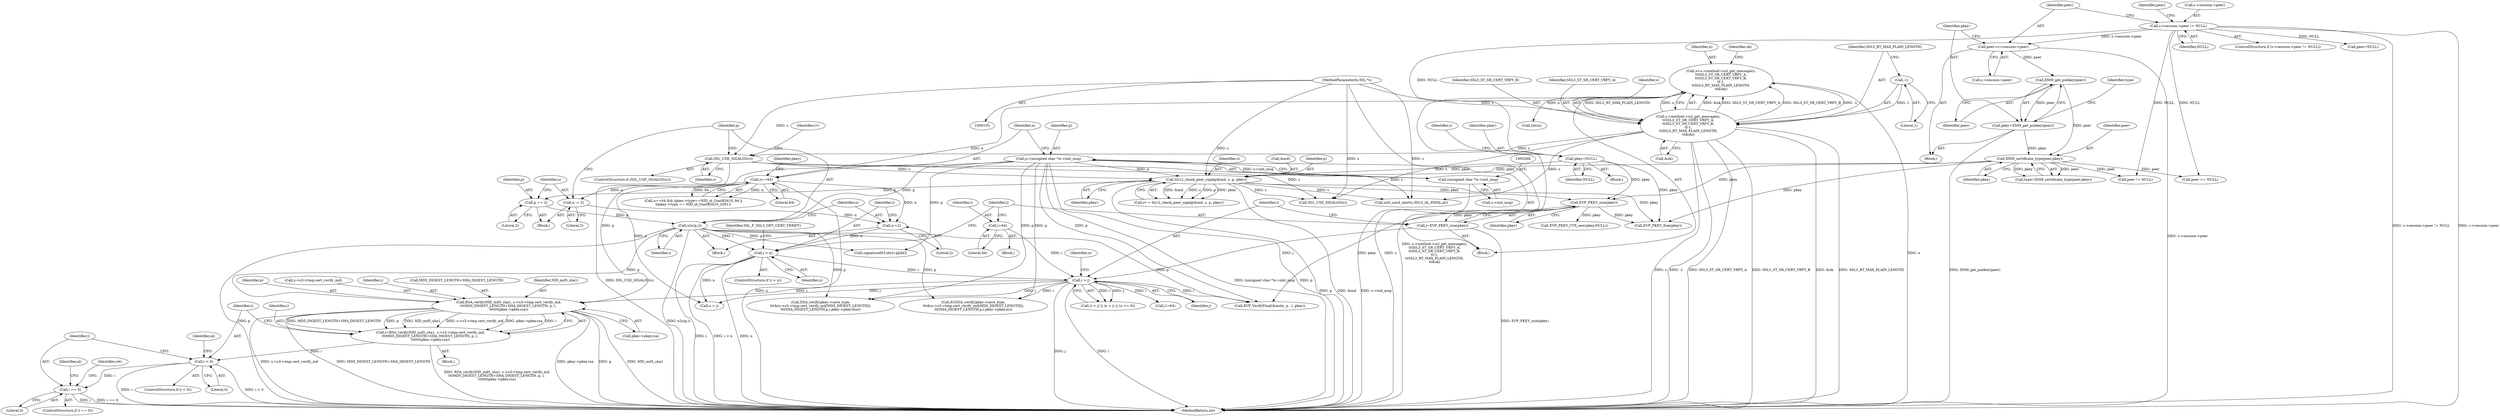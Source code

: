 digraph "0_openssl_1421e0c584ae9120ca1b88098f13d6d2e90b83a3@pointer" {
"1000465" [label="(Call,RSA_verify(NID_md5_sha1, s->s3->tmp.cert_verify_md,\n\t\t\tMD5_DIGEST_LENGTH+SHA_DIGEST_LENGTH, p, i, \n\t\t\t\t\t\t\tpkey->pkey.rsa))"];
"1000338" [label="(Call,n2s(p,i))"];
"1000332" [label="(Call,p += 2)"];
"1000301" [label="(Call,tls12_check_peer_sigalg(&md, s, p, pkey))"];
"1000295" [label="(Call,SSL_USE_SIGALGS(s))"];
"1000137" [label="(Call,s->method->ssl_get_message(s,\n\t\tSSL3_ST_SR_CERT_VRFY_A,\n\t\tSSL3_ST_SR_CERT_VRFY_B,\n\t\t-1,\n\t\tSSL3_RT_MAX_PLAIN_LENGTH,\n\t\t&ok))"];
"1000106" [label="(MethodParameterIn,SSL *s)"];
"1000141" [label="(Call,-1)"];
"1000265" [label="(Call,p=(unsigned char *)s->init_msg)"];
"1000267" [label="(Call,(unsigned char *)s->init_msg)"];
"1000183" [label="(Call,pkey=NULL)"];
"1000154" [label="(Call,s->session->peer != NULL)"];
"1000175" [label="(Call,X509_certificate_type(peer,pkey))"];
"1000171" [label="(Call,X509_get_pubkey(peer))"];
"1000162" [label="(Call,peer=s->session->peer)"];
"1000169" [label="(Call,pkey=X509_get_pubkey(peer))"];
"1000362" [label="(Call,i > j)"];
"1000289" [label="(Call,i=64)"];
"1000345" [label="(Call,i > n)"];
"1000341" [label="(Call,n-=2)"];
"1000335" [label="(Call,n -= 2)"];
"1000274" [label="(Call,n==64)"];
"1000135" [label="(Call,n=s->method->ssl_get_message(s,\n\t\tSSL3_ST_SR_CERT_VRFY_A,\n\t\tSSL3_ST_SR_CERT_VRFY_B,\n\t\t-1,\n\t\tSSL3_RT_MAX_PLAIN_LENGTH,\n\t\t&ok))"];
"1000356" [label="(Call,j=EVP_PKEY_size(pkey))"];
"1000358" [label="(Call,EVP_PKEY_size(pkey))"];
"1000463" [label="(Call,i=RSA_verify(NID_md5_sha1, s->s3->tmp.cert_verify_md,\n\t\t\tMD5_DIGEST_LENGTH+SHA_DIGEST_LENGTH, p, i, \n\t\t\t\t\t\t\tpkey->pkey.rsa))"];
"1000485" [label="(Call,i < 0)"];
"1000497" [label="(Call,i == 0)"];
"1000135" [label="(Call,n=s->method->ssl_get_message(s,\n\t\tSSL3_ST_SR_CERT_VRFY_A,\n\t\tSSL3_ST_SR_CERT_VRFY_B,\n\t\t-1,\n\t\tSSL3_RT_MAX_PLAIN_LENGTH,\n\t\t&ok))"];
"1000274" [label="(Call,n==64)"];
"1000150" [label="(Call,(int)n)"];
"1000357" [label="(Identifier,j)"];
"1000163" [label="(Identifier,peer)"];
"1000478" [label="(Identifier,i)"];
"1000191" [label="(Identifier,s)"];
"1000161" [label="(Block,)"];
"1000484" [label="(ControlStructure,if (i < 0))"];
"1000686" [label="(Identifier,ret)"];
"1000639" [label="(Call,signature[63-idx]=p[idx])"];
"1000280" [label="(Identifier,pkey)"];
"1000176" [label="(Identifier,peer)"];
"1000498" [label="(Identifier,i)"];
"1000266" [label="(Identifier,p)"];
"1000179" [label="(Block,)"];
"1000490" [label="(Identifier,al)"];
"1000297" [label="(Block,)"];
"1000107" [label="(Block,)"];
"1000291" [label="(Literal,64)"];
"1000143" [label="(Identifier,SSL3_RT_MAX_PLAIN_LENGTH)"];
"1000275" [label="(Identifier,n)"];
"1000154" [label="(Call,s->session->peer != NULL)"];
"1000345" [label="(Call,i > n)"];
"1000304" [label="(Identifier,s)"];
"1000440" [label="(Call,EVP_VerifyFinal(&mctx, p , i, pkey))"];
"1000366" [label="(Call,n > j)"];
"1000172" [label="(Identifier,peer)"];
"1000344" [label="(ControlStructure,if (i > n))"];
"1000487" [label="(Literal,0)"];
"1000485" [label="(Call,i < 0)"];
"1000463" [label="(Call,i=RSA_verify(NID_md5_sha1, s->s3->tmp.cert_verify_md,\n\t\t\tMD5_DIGEST_LENGTH+SHA_DIGEST_LENGTH, p, i, \n\t\t\t\t\t\t\tpkey->pkey.rsa))"];
"1000183" [label="(Call,pkey=NULL)"];
"1000356" [label="(Call,j=EVP_PKEY_size(pkey))"];
"1000479" [label="(Call,pkey->pkey.rsa)"];
"1000306" [label="(Identifier,pkey)"];
"1000361" [label="(Call,(i > j) || (n > j) || (n <= 0))"];
"1000293" [label="(Block,)"];
"1000185" [label="(Identifier,NULL)"];
"1000497" [label="(Call,i == 0)"];
"1000300" [label="(Identifier,rv)"];
"1000518" [label="(Call,DSA_verify(pkey->save_type,\n\t\t\t&(s->s3->tmp.cert_verify_md[MD5_DIGEST_LENGTH]),\n\t\t\tSHA_DIGEST_LENGTH,p,i,pkey->pkey.dsa))"];
"1000340" [label="(Identifier,i)"];
"1000288" [label="(Block,)"];
"1000142" [label="(Literal,1)"];
"1000294" [label="(ControlStructure,if (SSL_USE_SIGALGS(s)))"];
"1000621" [label="(Call,i!=64)"];
"1000177" [label="(Identifier,pkey)"];
"1000499" [label="(Literal,0)"];
"1000148" [label="(Identifier,ok)"];
"1000170" [label="(Identifier,pkey)"];
"1000339" [label="(Identifier,p)"];
"1000140" [label="(Identifier,SSL3_ST_SR_CERT_VRFY_B)"];
"1000367" [label="(Identifier,n)"];
"1000299" [label="(Call,rv = tls12_check_peer_sigalg(&md, s, p, pkey))"];
"1000364" [label="(Identifier,j)"];
"1000290" [label="(Identifier,i)"];
"1000464" [label="(Identifier,i)"];
"1000174" [label="(Identifier,type)"];
"1000363" [label="(Identifier,i)"];
"1000350" [label="(Identifier,SSL_F_SSL3_GET_CERT_VERIFY)"];
"1000164" [label="(Call,s->session->peer)"];
"1000184" [label="(Identifier,pkey)"];
"1000381" [label="(Call,SSL_USE_SIGALGS(s))"];
"1000731" [label="(MethodReturn,int)"];
"1000359" [label="(Identifier,pkey)"];
"1000141" [label="(Call,-1)"];
"1000346" [label="(Identifier,i)"];
"1000343" [label="(Literal,2)"];
"1000139" [label="(Identifier,SSL3_ST_SR_CERT_VRFY_A)"];
"1000332" [label="(Call,p += 2)"];
"1000267" [label="(Call,(unsigned char *)s->init_msg)"];
"1000333" [label="(Identifier,p)"];
"1000474" [label="(Call,MD5_DIGEST_LENGTH+SHA_DIGEST_LENGTH)"];
"1000342" [label="(Identifier,n)"];
"1000160" [label="(Identifier,NULL)"];
"1000138" [label="(Identifier,s)"];
"1000295" [label="(Call,SSL_USE_SIGALGS(s))"];
"1000302" [label="(Call,&md)"];
"1000615" [label="(Call,EVP_PKEY_CTX_new(pkey,NULL))"];
"1000727" [label="(Call,EVP_PKEY_free(pkey))"];
"1000496" [label="(ControlStructure,if (i == 0))"];
"1000169" [label="(Call,pkey=X509_get_pubkey(peer))"];
"1000136" [label="(Identifier,n)"];
"1000296" [label="(Identifier,s)"];
"1000692" [label="(Call,ssl3_send_alert(s,SSL3_AL_FATAL,al))"];
"1000358" [label="(Call,EVP_PKEY_size(pkey))"];
"1000181" [label="(Identifier,peer)"];
"1000338" [label="(Call,n2s(p,i))"];
"1000466" [label="(Identifier,NID_md5_sha1)"];
"1000477" [label="(Identifier,p)"];
"1000467" [label="(Call,s->s3->tmp.cert_verify_md)"];
"1000153" [label="(ControlStructure,if (s->session->peer != NULL))"];
"1000180" [label="(Call,peer=NULL)"];
"1000144" [label="(Call,&ok)"];
"1000137" [label="(Call,s->method->ssl_get_message(s,\n\t\tSSL3_ST_SR_CERT_VRFY_A,\n\t\tSSL3_ST_SR_CERT_VRFY_B,\n\t\t-1,\n\t\tSSL3_RT_MAX_PLAIN_LENGTH,\n\t\t&ok))"];
"1000486" [label="(Identifier,i)"];
"1000269" [label="(Call,s->init_msg)"];
"1000273" [label="(Call,n==64 && (pkey->type==NID_id_GostR3410_94 ||\n\t\tpkey->type == NID_id_GostR3410_2001))"];
"1000265" [label="(Call,p=(unsigned char *)s->init_msg)"];
"1000175" [label="(Call,X509_certificate_type(peer,pkey))"];
"1000162" [label="(Call,peer=s->session->peer)"];
"1000155" [label="(Call,s->session->peer)"];
"1000562" [label="(Call,ECDSA_verify(pkey->save_type,\n\t\t\t&(s->s3->tmp.cert_verify_md[MD5_DIGEST_LENGTH]),\n\t\t\tSHA_DIGEST_LENGTH,p,i,pkey->pkey.ec))"];
"1000465" [label="(Call,RSA_verify(NID_md5_sha1, s->s3->tmp.cert_verify_md,\n\t\t\tMD5_DIGEST_LENGTH+SHA_DIGEST_LENGTH, p, i, \n\t\t\t\t\t\t\tpkey->pkey.rsa))"];
"1000334" [label="(Literal,2)"];
"1000502" [label="(Identifier,al)"];
"1000305" [label="(Identifier,p)"];
"1000289" [label="(Call,i=64)"];
"1000341" [label="(Call,n-=2)"];
"1000462" [label="(Block,)"];
"1000173" [label="(Call,type=X509_certificate_type(peer,pkey))"];
"1000301" [label="(Call,tls12_check_peer_sigalg(&md, s, p, pkey))"];
"1000208" [label="(Call,peer != NULL)"];
"1000227" [label="(Call,peer == NULL)"];
"1000347" [label="(Identifier,n)"];
"1000335" [label="(Call,n -= 2)"];
"1000337" [label="(Literal,2)"];
"1000336" [label="(Identifier,n)"];
"1000106" [label="(MethodParameterIn,SSL *s)"];
"1000276" [label="(Literal,64)"];
"1000171" [label="(Call,X509_get_pubkey(peer))"];
"1000362" [label="(Call,i > j)"];
"1000465" -> "1000463"  [label="AST: "];
"1000465" -> "1000479"  [label="CFG: "];
"1000466" -> "1000465"  [label="AST: "];
"1000467" -> "1000465"  [label="AST: "];
"1000474" -> "1000465"  [label="AST: "];
"1000477" -> "1000465"  [label="AST: "];
"1000478" -> "1000465"  [label="AST: "];
"1000479" -> "1000465"  [label="AST: "];
"1000463" -> "1000465"  [label="CFG: "];
"1000465" -> "1000731"  [label="DDG: s->s3->tmp.cert_verify_md"];
"1000465" -> "1000731"  [label="DDG: MD5_DIGEST_LENGTH+SHA_DIGEST_LENGTH"];
"1000465" -> "1000731"  [label="DDG: pkey->pkey.rsa"];
"1000465" -> "1000731"  [label="DDG: p"];
"1000465" -> "1000731"  [label="DDG: NID_md5_sha1"];
"1000465" -> "1000463"  [label="DDG: MD5_DIGEST_LENGTH+SHA_DIGEST_LENGTH"];
"1000465" -> "1000463"  [label="DDG: p"];
"1000465" -> "1000463"  [label="DDG: NID_md5_sha1"];
"1000465" -> "1000463"  [label="DDG: s->s3->tmp.cert_verify_md"];
"1000465" -> "1000463"  [label="DDG: pkey->pkey.rsa"];
"1000465" -> "1000463"  [label="DDG: i"];
"1000338" -> "1000465"  [label="DDG: p"];
"1000265" -> "1000465"  [label="DDG: p"];
"1000362" -> "1000465"  [label="DDG: i"];
"1000338" -> "1000293"  [label="AST: "];
"1000338" -> "1000340"  [label="CFG: "];
"1000339" -> "1000338"  [label="AST: "];
"1000340" -> "1000338"  [label="AST: "];
"1000342" -> "1000338"  [label="CFG: "];
"1000338" -> "1000731"  [label="DDG: p"];
"1000338" -> "1000731"  [label="DDG: n2s(p,i)"];
"1000332" -> "1000338"  [label="DDG: p"];
"1000265" -> "1000338"  [label="DDG: p"];
"1000338" -> "1000345"  [label="DDG: i"];
"1000338" -> "1000440"  [label="DDG: p"];
"1000338" -> "1000518"  [label="DDG: p"];
"1000338" -> "1000562"  [label="DDG: p"];
"1000338" -> "1000639"  [label="DDG: p"];
"1000332" -> "1000297"  [label="AST: "];
"1000332" -> "1000334"  [label="CFG: "];
"1000333" -> "1000332"  [label="AST: "];
"1000334" -> "1000332"  [label="AST: "];
"1000336" -> "1000332"  [label="CFG: "];
"1000301" -> "1000332"  [label="DDG: p"];
"1000301" -> "1000299"  [label="AST: "];
"1000301" -> "1000306"  [label="CFG: "];
"1000302" -> "1000301"  [label="AST: "];
"1000304" -> "1000301"  [label="AST: "];
"1000305" -> "1000301"  [label="AST: "];
"1000306" -> "1000301"  [label="AST: "];
"1000299" -> "1000301"  [label="CFG: "];
"1000301" -> "1000731"  [label="DDG: p"];
"1000301" -> "1000731"  [label="DDG: &md"];
"1000301" -> "1000299"  [label="DDG: &md"];
"1000301" -> "1000299"  [label="DDG: s"];
"1000301" -> "1000299"  [label="DDG: p"];
"1000301" -> "1000299"  [label="DDG: pkey"];
"1000295" -> "1000301"  [label="DDG: s"];
"1000106" -> "1000301"  [label="DDG: s"];
"1000265" -> "1000301"  [label="DDG: p"];
"1000183" -> "1000301"  [label="DDG: pkey"];
"1000175" -> "1000301"  [label="DDG: pkey"];
"1000301" -> "1000358"  [label="DDG: pkey"];
"1000301" -> "1000381"  [label="DDG: s"];
"1000301" -> "1000692"  [label="DDG: s"];
"1000301" -> "1000727"  [label="DDG: pkey"];
"1000295" -> "1000294"  [label="AST: "];
"1000295" -> "1000296"  [label="CFG: "];
"1000296" -> "1000295"  [label="AST: "];
"1000300" -> "1000295"  [label="CFG: "];
"1000339" -> "1000295"  [label="CFG: "];
"1000295" -> "1000731"  [label="DDG: SSL_USE_SIGALGS(s)"];
"1000137" -> "1000295"  [label="DDG: s"];
"1000106" -> "1000295"  [label="DDG: s"];
"1000295" -> "1000381"  [label="DDG: s"];
"1000295" -> "1000692"  [label="DDG: s"];
"1000137" -> "1000135"  [label="AST: "];
"1000137" -> "1000144"  [label="CFG: "];
"1000138" -> "1000137"  [label="AST: "];
"1000139" -> "1000137"  [label="AST: "];
"1000140" -> "1000137"  [label="AST: "];
"1000141" -> "1000137"  [label="AST: "];
"1000143" -> "1000137"  [label="AST: "];
"1000144" -> "1000137"  [label="AST: "];
"1000135" -> "1000137"  [label="CFG: "];
"1000137" -> "1000731"  [label="DDG: -1"];
"1000137" -> "1000731"  [label="DDG: SSL3_ST_SR_CERT_VRFY_A"];
"1000137" -> "1000731"  [label="DDG: SSL3_ST_SR_CERT_VRFY_B"];
"1000137" -> "1000731"  [label="DDG: &ok"];
"1000137" -> "1000731"  [label="DDG: SSL3_RT_MAX_PLAIN_LENGTH"];
"1000137" -> "1000731"  [label="DDG: s"];
"1000137" -> "1000135"  [label="DDG: &ok"];
"1000137" -> "1000135"  [label="DDG: SSL3_ST_SR_CERT_VRFY_A"];
"1000137" -> "1000135"  [label="DDG: SSL3_ST_SR_CERT_VRFY_B"];
"1000137" -> "1000135"  [label="DDG: -1"];
"1000137" -> "1000135"  [label="DDG: SSL3_RT_MAX_PLAIN_LENGTH"];
"1000137" -> "1000135"  [label="DDG: s"];
"1000106" -> "1000137"  [label="DDG: s"];
"1000141" -> "1000137"  [label="DDG: 1"];
"1000137" -> "1000381"  [label="DDG: s"];
"1000137" -> "1000692"  [label="DDG: s"];
"1000106" -> "1000105"  [label="AST: "];
"1000106" -> "1000731"  [label="DDG: s"];
"1000106" -> "1000381"  [label="DDG: s"];
"1000106" -> "1000692"  [label="DDG: s"];
"1000141" -> "1000142"  [label="CFG: "];
"1000142" -> "1000141"  [label="AST: "];
"1000143" -> "1000141"  [label="CFG: "];
"1000265" -> "1000107"  [label="AST: "];
"1000265" -> "1000267"  [label="CFG: "];
"1000266" -> "1000265"  [label="AST: "];
"1000267" -> "1000265"  [label="AST: "];
"1000275" -> "1000265"  [label="CFG: "];
"1000265" -> "1000731"  [label="DDG: (unsigned char *)s->init_msg"];
"1000265" -> "1000731"  [label="DDG: p"];
"1000267" -> "1000265"  [label="DDG: s->init_msg"];
"1000265" -> "1000440"  [label="DDG: p"];
"1000265" -> "1000518"  [label="DDG: p"];
"1000265" -> "1000562"  [label="DDG: p"];
"1000265" -> "1000639"  [label="DDG: p"];
"1000267" -> "1000269"  [label="CFG: "];
"1000268" -> "1000267"  [label="AST: "];
"1000269" -> "1000267"  [label="AST: "];
"1000267" -> "1000731"  [label="DDG: s->init_msg"];
"1000183" -> "1000179"  [label="AST: "];
"1000183" -> "1000185"  [label="CFG: "];
"1000184" -> "1000183"  [label="AST: "];
"1000185" -> "1000183"  [label="AST: "];
"1000191" -> "1000183"  [label="CFG: "];
"1000154" -> "1000183"  [label="DDG: NULL"];
"1000183" -> "1000358"  [label="DDG: pkey"];
"1000183" -> "1000727"  [label="DDG: pkey"];
"1000154" -> "1000153"  [label="AST: "];
"1000154" -> "1000160"  [label="CFG: "];
"1000155" -> "1000154"  [label="AST: "];
"1000160" -> "1000154"  [label="AST: "];
"1000163" -> "1000154"  [label="CFG: "];
"1000181" -> "1000154"  [label="CFG: "];
"1000154" -> "1000731"  [label="DDG: s->session->peer"];
"1000154" -> "1000731"  [label="DDG: s->session->peer != NULL"];
"1000154" -> "1000162"  [label="DDG: s->session->peer"];
"1000154" -> "1000180"  [label="DDG: NULL"];
"1000154" -> "1000208"  [label="DDG: NULL"];
"1000154" -> "1000227"  [label="DDG: NULL"];
"1000175" -> "1000173"  [label="AST: "];
"1000175" -> "1000177"  [label="CFG: "];
"1000176" -> "1000175"  [label="AST: "];
"1000177" -> "1000175"  [label="AST: "];
"1000173" -> "1000175"  [label="CFG: "];
"1000175" -> "1000173"  [label="DDG: peer"];
"1000175" -> "1000173"  [label="DDG: pkey"];
"1000171" -> "1000175"  [label="DDG: peer"];
"1000169" -> "1000175"  [label="DDG: pkey"];
"1000175" -> "1000208"  [label="DDG: peer"];
"1000175" -> "1000227"  [label="DDG: peer"];
"1000175" -> "1000358"  [label="DDG: pkey"];
"1000175" -> "1000727"  [label="DDG: pkey"];
"1000171" -> "1000169"  [label="AST: "];
"1000171" -> "1000172"  [label="CFG: "];
"1000172" -> "1000171"  [label="AST: "];
"1000169" -> "1000171"  [label="CFG: "];
"1000171" -> "1000169"  [label="DDG: peer"];
"1000162" -> "1000171"  [label="DDG: peer"];
"1000162" -> "1000161"  [label="AST: "];
"1000162" -> "1000164"  [label="CFG: "];
"1000163" -> "1000162"  [label="AST: "];
"1000164" -> "1000162"  [label="AST: "];
"1000170" -> "1000162"  [label="CFG: "];
"1000162" -> "1000731"  [label="DDG: s->session->peer"];
"1000169" -> "1000161"  [label="AST: "];
"1000170" -> "1000169"  [label="AST: "];
"1000174" -> "1000169"  [label="CFG: "];
"1000169" -> "1000731"  [label="DDG: X509_get_pubkey(peer)"];
"1000362" -> "1000361"  [label="AST: "];
"1000362" -> "1000364"  [label="CFG: "];
"1000363" -> "1000362"  [label="AST: "];
"1000364" -> "1000362"  [label="AST: "];
"1000367" -> "1000362"  [label="CFG: "];
"1000361" -> "1000362"  [label="CFG: "];
"1000362" -> "1000731"  [label="DDG: j"];
"1000362" -> "1000731"  [label="DDG: i"];
"1000362" -> "1000361"  [label="DDG: i"];
"1000362" -> "1000361"  [label="DDG: j"];
"1000289" -> "1000362"  [label="DDG: i"];
"1000345" -> "1000362"  [label="DDG: i"];
"1000356" -> "1000362"  [label="DDG: j"];
"1000362" -> "1000366"  [label="DDG: j"];
"1000362" -> "1000440"  [label="DDG: i"];
"1000362" -> "1000518"  [label="DDG: i"];
"1000362" -> "1000562"  [label="DDG: i"];
"1000362" -> "1000621"  [label="DDG: i"];
"1000289" -> "1000288"  [label="AST: "];
"1000289" -> "1000291"  [label="CFG: "];
"1000290" -> "1000289"  [label="AST: "];
"1000291" -> "1000289"  [label="AST: "];
"1000357" -> "1000289"  [label="CFG: "];
"1000345" -> "1000344"  [label="AST: "];
"1000345" -> "1000347"  [label="CFG: "];
"1000346" -> "1000345"  [label="AST: "];
"1000347" -> "1000345"  [label="AST: "];
"1000350" -> "1000345"  [label="CFG: "];
"1000357" -> "1000345"  [label="CFG: "];
"1000345" -> "1000731"  [label="DDG: n"];
"1000345" -> "1000731"  [label="DDG: i"];
"1000345" -> "1000731"  [label="DDG: i > n"];
"1000341" -> "1000345"  [label="DDG: n"];
"1000345" -> "1000366"  [label="DDG: n"];
"1000341" -> "1000293"  [label="AST: "];
"1000341" -> "1000343"  [label="CFG: "];
"1000342" -> "1000341"  [label="AST: "];
"1000343" -> "1000341"  [label="AST: "];
"1000346" -> "1000341"  [label="CFG: "];
"1000335" -> "1000341"  [label="DDG: n"];
"1000274" -> "1000341"  [label="DDG: n"];
"1000335" -> "1000297"  [label="AST: "];
"1000335" -> "1000337"  [label="CFG: "];
"1000336" -> "1000335"  [label="AST: "];
"1000337" -> "1000335"  [label="AST: "];
"1000339" -> "1000335"  [label="CFG: "];
"1000274" -> "1000335"  [label="DDG: n"];
"1000274" -> "1000273"  [label="AST: "];
"1000274" -> "1000276"  [label="CFG: "];
"1000275" -> "1000274"  [label="AST: "];
"1000276" -> "1000274"  [label="AST: "];
"1000280" -> "1000274"  [label="CFG: "];
"1000273" -> "1000274"  [label="CFG: "];
"1000274" -> "1000731"  [label="DDG: n"];
"1000274" -> "1000273"  [label="DDG: n"];
"1000274" -> "1000273"  [label="DDG: 64"];
"1000135" -> "1000274"  [label="DDG: n"];
"1000274" -> "1000366"  [label="DDG: n"];
"1000135" -> "1000107"  [label="AST: "];
"1000136" -> "1000135"  [label="AST: "];
"1000148" -> "1000135"  [label="CFG: "];
"1000135" -> "1000731"  [label="DDG: n"];
"1000135" -> "1000731"  [label="DDG: s->method->ssl_get_message(s,\n\t\tSSL3_ST_SR_CERT_VRFY_A,\n\t\tSSL3_ST_SR_CERT_VRFY_B,\n\t\t-1,\n\t\tSSL3_RT_MAX_PLAIN_LENGTH,\n\t\t&ok)"];
"1000135" -> "1000150"  [label="DDG: n"];
"1000356" -> "1000107"  [label="AST: "];
"1000356" -> "1000358"  [label="CFG: "];
"1000357" -> "1000356"  [label="AST: "];
"1000358" -> "1000356"  [label="AST: "];
"1000363" -> "1000356"  [label="CFG: "];
"1000356" -> "1000731"  [label="DDG: EVP_PKEY_size(pkey)"];
"1000358" -> "1000356"  [label="DDG: pkey"];
"1000358" -> "1000359"  [label="CFG: "];
"1000359" -> "1000358"  [label="AST: "];
"1000358" -> "1000440"  [label="DDG: pkey"];
"1000358" -> "1000615"  [label="DDG: pkey"];
"1000358" -> "1000727"  [label="DDG: pkey"];
"1000463" -> "1000462"  [label="AST: "];
"1000464" -> "1000463"  [label="AST: "];
"1000486" -> "1000463"  [label="CFG: "];
"1000463" -> "1000731"  [label="DDG: RSA_verify(NID_md5_sha1, s->s3->tmp.cert_verify_md,\n\t\t\tMD5_DIGEST_LENGTH+SHA_DIGEST_LENGTH, p, i, \n\t\t\t\t\t\t\tpkey->pkey.rsa)"];
"1000463" -> "1000485"  [label="DDG: i"];
"1000485" -> "1000484"  [label="AST: "];
"1000485" -> "1000487"  [label="CFG: "];
"1000486" -> "1000485"  [label="AST: "];
"1000487" -> "1000485"  [label="AST: "];
"1000490" -> "1000485"  [label="CFG: "];
"1000498" -> "1000485"  [label="CFG: "];
"1000485" -> "1000731"  [label="DDG: i"];
"1000485" -> "1000731"  [label="DDG: i < 0"];
"1000485" -> "1000497"  [label="DDG: i"];
"1000497" -> "1000496"  [label="AST: "];
"1000497" -> "1000499"  [label="CFG: "];
"1000498" -> "1000497"  [label="AST: "];
"1000499" -> "1000497"  [label="AST: "];
"1000502" -> "1000497"  [label="CFG: "];
"1000686" -> "1000497"  [label="CFG: "];
"1000497" -> "1000731"  [label="DDG: i"];
"1000497" -> "1000731"  [label="DDG: i == 0"];
}
